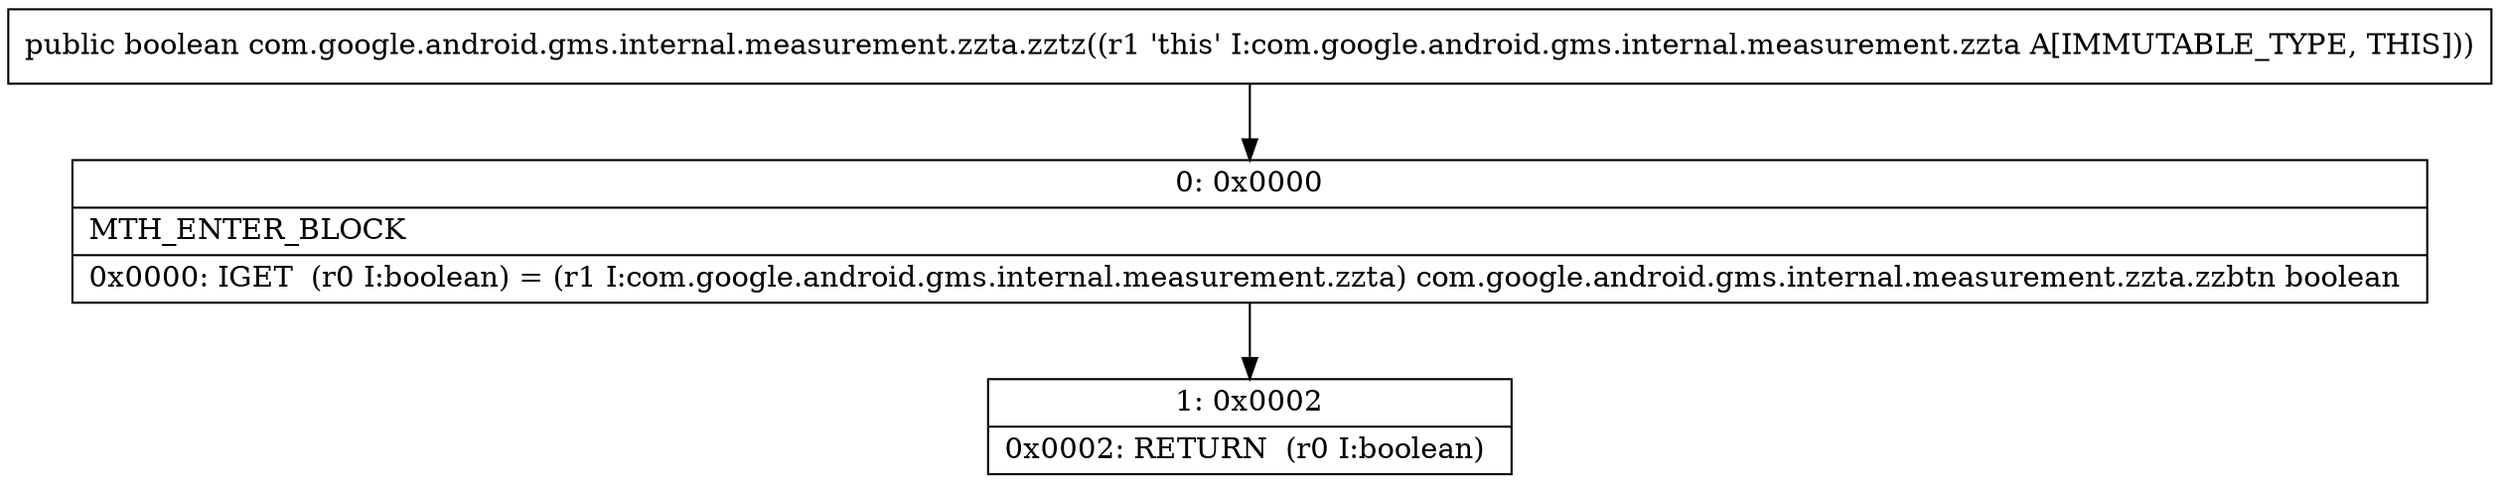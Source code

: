 digraph "CFG forcom.google.android.gms.internal.measurement.zzta.zztz()Z" {
Node_0 [shape=record,label="{0\:\ 0x0000|MTH_ENTER_BLOCK\l|0x0000: IGET  (r0 I:boolean) = (r1 I:com.google.android.gms.internal.measurement.zzta) com.google.android.gms.internal.measurement.zzta.zzbtn boolean \l}"];
Node_1 [shape=record,label="{1\:\ 0x0002|0x0002: RETURN  (r0 I:boolean) \l}"];
MethodNode[shape=record,label="{public boolean com.google.android.gms.internal.measurement.zzta.zztz((r1 'this' I:com.google.android.gms.internal.measurement.zzta A[IMMUTABLE_TYPE, THIS])) }"];
MethodNode -> Node_0;
Node_0 -> Node_1;
}

